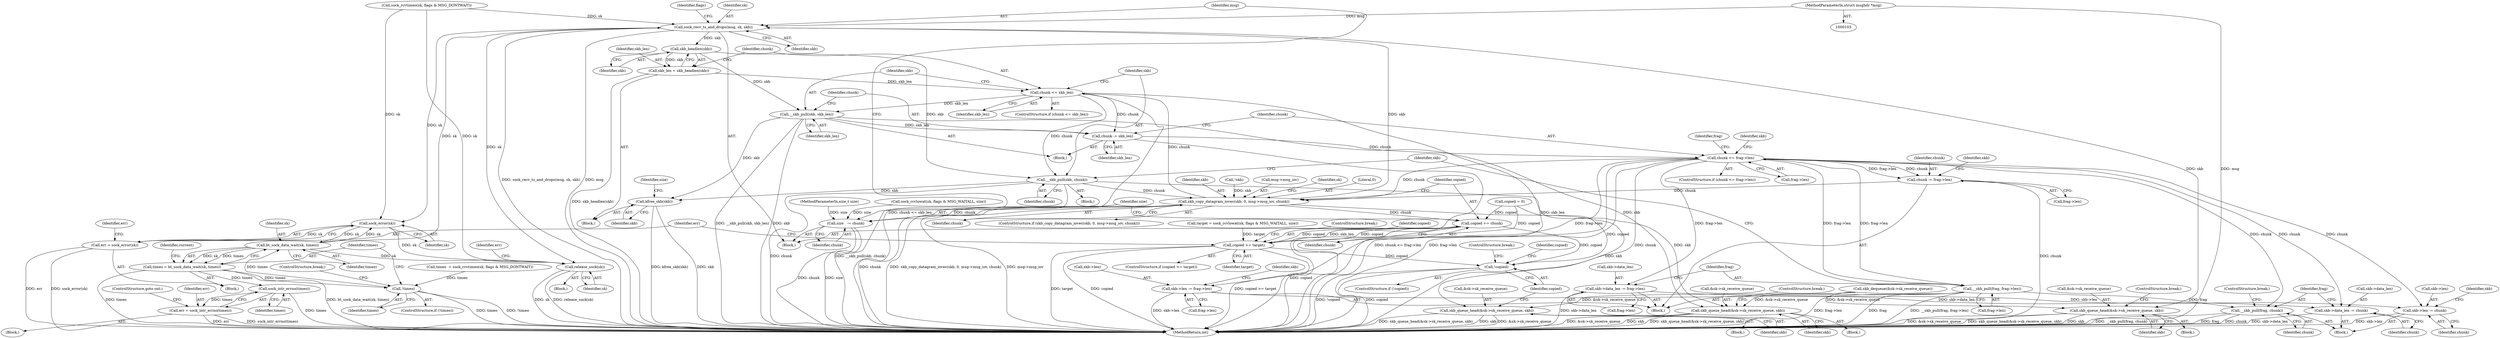 digraph "0_linux_f3d3342602f8bcbf37d7c46641cb9bca7618eb1c_7@pointer" {
"1000106" [label="(MethodParameterIn,struct msghdr *msg)"];
"1000240" [label="(Call,sock_recv_ts_and_drops(msg, sk, skb))"];
"1000176" [label="(Call,sock_error(sk))"];
"1000174" [label="(Call,err = sock_error(sk))"];
"1000198" [label="(Call,bt_sock_data_wait(sk, timeo))"];
"1000196" [label="(Call,timeo = bt_sock_data_wait(sk, timeo))"];
"1000193" [label="(Call,!timeo)"];
"1000207" [label="(Call,sock_intr_errno(timeo))"];
"1000205" [label="(Call,err = sock_intr_errno(timeo))"];
"1000349" [label="(Call,release_sock(sk))"];
"1000253" [label="(Call,skb_headlen(skb))"];
"1000251" [label="(Call,skb_len = skb_headlen(skb))"];
"1000256" [label="(Call,chunk <= skb_len)"];
"1000260" [label="(Call,__skb_pull(skb, chunk))"];
"1000212" [label="(Call,skb_copy_datagram_iovec(skb, 0, msg->msg_iov, chunk))"];
"1000220" [label="(Call,skb_queue_head(&sk->sk_receive_queue, skb))"];
"1000234" [label="(Call,copied += chunk)"];
"1000170" [label="(Call,copied >= target)"];
"1000227" [label="(Call,!copied)"];
"1000237" [label="(Call,size   -= chunk)"];
"1000329" [label="(Call,skb_queue_head(&sk->sk_receive_queue, skb))"];
"1000336" [label="(Call,kfree_skb(skb))"];
"1000266" [label="(Call,__skb_pull(skb, skb_len))"];
"1000269" [label="(Call,chunk -= skb_len)"];
"1000274" [label="(Call,chunk <= frag->len)"];
"1000280" [label="(Call,skb->len -= chunk)"];
"1000285" [label="(Call,skb->data_len -= chunk)"];
"1000290" [label="(Call,__skb_pull(frag, chunk))"];
"1000300" [label="(Call,chunk -= frag->len)"];
"1000305" [label="(Call,skb->len -= frag->len)"];
"1000312" [label="(Call,skb->data_len -= frag->len)"];
"1000319" [label="(Call,__skb_pull(frag, frag->len))"];
"1000340" [label="(Call,skb_queue_head(&sk->sk_receive_queue, skb))"];
"1000219" [label="(Block,)"];
"1000274" [label="(Call,chunk <= frag->len)"];
"1000249" [label="(Block,)"];
"1000257" [label="(Identifier,chunk)"];
"1000320" [label="(Identifier,frag)"];
"1000213" [label="(Identifier,skb)"];
"1000280" [label="(Call,skb->len -= chunk)"];
"1000176" [label="(Call,sock_error(sk))"];
"1000199" [label="(Identifier,sk)"];
"1000266" [label="(Call,__skb_pull(skb, skb_len))"];
"1000179" [label="(Identifier,err)"];
"1000297" [label="(Identifier,frag)"];
"1000192" [label="(ControlStructure,if (!timeo))"];
"1000107" [label="(MethodParameterIn,size_t size)"];
"1000291" [label="(Identifier,frag)"];
"1000292" [label="(Identifier,chunk)"];
"1000275" [label="(Identifier,chunk)"];
"1000281" [label="(Call,skb->len)"];
"1000254" [label="(Identifier,skb)"];
"1000345" [label="(Identifier,skb)"];
"1000196" [label="(Call,timeo = bt_sock_data_wait(sk, timeo))"];
"1000239" [label="(Identifier,chunk)"];
"1000230" [label="(Identifier,copied)"];
"1000282" [label="(Identifier,skb)"];
"1000312" [label="(Call,skb->data_len -= frag->len)"];
"1000270" [label="(Identifier,chunk)"];
"1000172" [label="(Identifier,target)"];
"1000349" [label="(Call,release_sock(sk))"];
"1000147" [label="(Call,timeo  = sock_rcvtimeo(sk, flags & MSG_DONTWAIT))"];
"1000212" [label="(Call,skb_copy_datagram_iovec(skb, 0, msg->msg_iov, chunk))"];
"1000228" [label="(Identifier,copied)"];
"1000306" [label="(Call,skb->len)"];
"1000293" [label="(ControlStructure,break;)"];
"1000166" [label="(Call,!skb)"];
"1000300" [label="(Call,chunk -= frag->len)"];
"1000340" [label="(Call,skb_queue_head(&sk->sk_receive_queue, skb))"];
"1000261" [label="(Identifier,skb)"];
"1000243" [label="(Identifier,skb)"];
"1000177" [label="(Identifier,sk)"];
"1000328" [label="(Block,)"];
"1000286" [label="(Call,skb->data_len)"];
"1000203" [label="(Identifier,current)"];
"1000211" [label="(ControlStructure,if (skb_copy_datagram_iovec(skb, 0, msg->msg_iov, chunk)))"];
"1000170" [label="(Call,copied >= target)"];
"1000339" [label="(Block,)"];
"1000236" [label="(Identifier,chunk)"];
"1000309" [label="(Call,frag->len)"];
"1000299" [label="(Block,)"];
"1000205" [label="(Call,err = sock_intr_errno(timeo))"];
"1000329" [label="(Call,skb_queue_head(&sk->sk_receive_queue, skb))"];
"1000290" [label="(Call,__skb_pull(frag, chunk))"];
"1000174" [label="(Call,err = sock_error(sk))"];
"1000149" [label="(Call,sock_rcvtimeo(sk, flags & MSG_DONTWAIT))"];
"1000350" [label="(Identifier,sk)"];
"1000260" [label="(Call,__skb_pull(skb, chunk))"];
"1000307" [label="(Identifier,skb)"];
"1000141" [label="(Call,sock_rcvlowat(sk, flags & MSG_WAITALL, size))"];
"1000346" [label="(ControlStructure,break;)"];
"1000233" [label="(ControlStructure,break;)"];
"1000284" [label="(Identifier,chunk)"];
"1000313" [label="(Call,skb->data_len)"];
"1000287" [label="(Identifier,skb)"];
"1000259" [label="(Block,)"];
"1000221" [label="(Call,&sk->sk_receive_queue)"];
"1000139" [label="(Call,target = sock_rcvlowat(sk, flags & MSG_WAITALL, size))"];
"1000207" [label="(Call,sock_intr_errno(timeo))"];
"1000235" [label="(Identifier,copied)"];
"1000237" [label="(Call,size   -= chunk)"];
"1000267" [label="(Identifier,skb)"];
"1000251" [label="(Call,skb_len = skb_headlen(skb))"];
"1000160" [label="(Call,skb_dequeue(&sk->sk_receive_queue))"];
"1000240" [label="(Call,sock_recv_ts_and_drops(msg, sk, skb))"];
"1000268" [label="(Identifier,skb_len)"];
"1000352" [label="(MethodReturn,int)"];
"1000302" [label="(Call,frag->len)"];
"1000225" [label="(Identifier,skb)"];
"1000215" [label="(Call,msg->msg_iov)"];
"1000279" [label="(Block,)"];
"1000122" [label="(Call,copied = 0)"];
"1000169" [label="(ControlStructure,if (copied >= target))"];
"1000247" [label="(Identifier,flags)"];
"1000209" [label="(ControlStructure,goto out;)"];
"1000109" [label="(Block,)"];
"1000256" [label="(Call,chunk <= skb_len)"];
"1000168" [label="(Block,)"];
"1000200" [label="(Identifier,timeo)"];
"1000314" [label="(Identifier,skb)"];
"1000264" [label="(Block,)"];
"1000330" [label="(Call,&sk->sk_receive_queue)"];
"1000206" [label="(Identifier,err)"];
"1000195" [label="(ControlStructure,break;)"];
"1000220" [label="(Call,skb_queue_head(&sk->sk_receive_queue, skb))"];
"1000218" [label="(Identifier,chunk)"];
"1000223" [label="(Identifier,sk)"];
"1000253" [label="(Call,skb_headlen(skb))"];
"1000351" [label="(Identifier,err)"];
"1000234" [label="(Call,copied += chunk)"];
"1000198" [label="(Call,bt_sock_data_wait(sk, timeo))"];
"1000197" [label="(Identifier,timeo)"];
"1000269" [label="(Call,chunk -= skb_len)"];
"1000273" [label="(ControlStructure,if (chunk <= frag->len))"];
"1000326" [label="(Identifier,skb)"];
"1000175" [label="(Identifier,err)"];
"1000155" [label="(Block,)"];
"1000194" [label="(Identifier,timeo)"];
"1000271" [label="(Identifier,skb_len)"];
"1000204" [label="(Block,)"];
"1000214" [label="(Literal,0)"];
"1000334" [label="(Identifier,skb)"];
"1000242" [label="(Identifier,sk)"];
"1000262" [label="(Identifier,chunk)"];
"1000258" [label="(Identifier,skb_len)"];
"1000305" [label="(Call,skb->len -= frag->len)"];
"1000289" [label="(Identifier,chunk)"];
"1000341" [label="(Call,&sk->sk_receive_queue)"];
"1000173" [label="(ControlStructure,break;)"];
"1000241" [label="(Identifier,msg)"];
"1000301" [label="(Identifier,chunk)"];
"1000208" [label="(Identifier,timeo)"];
"1000238" [label="(Identifier,size)"];
"1000227" [label="(Call,!copied)"];
"1000335" [label="(ControlStructure,break;)"];
"1000337" [label="(Identifier,skb)"];
"1000347" [label="(Identifier,size)"];
"1000193" [label="(Call,!timeo)"];
"1000285" [label="(Call,skb->data_len -= chunk)"];
"1000316" [label="(Call,frag->len)"];
"1000319" [label="(Call,__skb_pull(frag, frag->len))"];
"1000252" [label="(Identifier,skb_len)"];
"1000321" [label="(Call,frag->len)"];
"1000336" [label="(Call,kfree_skb(skb))"];
"1000106" [label="(MethodParameterIn,struct msghdr *msg)"];
"1000276" [label="(Call,frag->len)"];
"1000226" [label="(ControlStructure,if (!copied))"];
"1000171" [label="(Identifier,copied)"];
"1000255" [label="(ControlStructure,if (chunk <= skb_len))"];
"1000106" -> "1000103"  [label="AST: "];
"1000106" -> "1000352"  [label="DDG: msg"];
"1000106" -> "1000240"  [label="DDG: msg"];
"1000240" -> "1000155"  [label="AST: "];
"1000240" -> "1000243"  [label="CFG: "];
"1000241" -> "1000240"  [label="AST: "];
"1000242" -> "1000240"  [label="AST: "];
"1000243" -> "1000240"  [label="AST: "];
"1000247" -> "1000240"  [label="CFG: "];
"1000240" -> "1000352"  [label="DDG: sock_recv_ts_and_drops(msg, sk, skb)"];
"1000240" -> "1000352"  [label="DDG: msg"];
"1000240" -> "1000176"  [label="DDG: sk"];
"1000198" -> "1000240"  [label="DDG: sk"];
"1000149" -> "1000240"  [label="DDG: sk"];
"1000212" -> "1000240"  [label="DDG: skb"];
"1000240" -> "1000253"  [label="DDG: skb"];
"1000240" -> "1000340"  [label="DDG: skb"];
"1000240" -> "1000349"  [label="DDG: sk"];
"1000176" -> "1000174"  [label="AST: "];
"1000176" -> "1000177"  [label="CFG: "];
"1000177" -> "1000176"  [label="AST: "];
"1000174" -> "1000176"  [label="CFG: "];
"1000176" -> "1000174"  [label="DDG: sk"];
"1000198" -> "1000176"  [label="DDG: sk"];
"1000149" -> "1000176"  [label="DDG: sk"];
"1000176" -> "1000198"  [label="DDG: sk"];
"1000176" -> "1000349"  [label="DDG: sk"];
"1000174" -> "1000168"  [label="AST: "];
"1000175" -> "1000174"  [label="AST: "];
"1000179" -> "1000174"  [label="CFG: "];
"1000174" -> "1000352"  [label="DDG: sock_error(sk)"];
"1000174" -> "1000352"  [label="DDG: err"];
"1000198" -> "1000196"  [label="AST: "];
"1000198" -> "1000200"  [label="CFG: "];
"1000199" -> "1000198"  [label="AST: "];
"1000200" -> "1000198"  [label="AST: "];
"1000196" -> "1000198"  [label="CFG: "];
"1000198" -> "1000196"  [label="DDG: sk"];
"1000198" -> "1000196"  [label="DDG: timeo"];
"1000193" -> "1000198"  [label="DDG: timeo"];
"1000198" -> "1000349"  [label="DDG: sk"];
"1000196" -> "1000168"  [label="AST: "];
"1000197" -> "1000196"  [label="AST: "];
"1000203" -> "1000196"  [label="CFG: "];
"1000196" -> "1000352"  [label="DDG: timeo"];
"1000196" -> "1000352"  [label="DDG: bt_sock_data_wait(sk, timeo)"];
"1000196" -> "1000193"  [label="DDG: timeo"];
"1000196" -> "1000207"  [label="DDG: timeo"];
"1000193" -> "1000192"  [label="AST: "];
"1000193" -> "1000194"  [label="CFG: "];
"1000194" -> "1000193"  [label="AST: "];
"1000195" -> "1000193"  [label="CFG: "];
"1000197" -> "1000193"  [label="CFG: "];
"1000193" -> "1000352"  [label="DDG: timeo"];
"1000193" -> "1000352"  [label="DDG: !timeo"];
"1000147" -> "1000193"  [label="DDG: timeo"];
"1000207" -> "1000205"  [label="AST: "];
"1000207" -> "1000208"  [label="CFG: "];
"1000208" -> "1000207"  [label="AST: "];
"1000205" -> "1000207"  [label="CFG: "];
"1000207" -> "1000352"  [label="DDG: timeo"];
"1000207" -> "1000205"  [label="DDG: timeo"];
"1000205" -> "1000204"  [label="AST: "];
"1000206" -> "1000205"  [label="AST: "];
"1000209" -> "1000205"  [label="CFG: "];
"1000205" -> "1000352"  [label="DDG: err"];
"1000205" -> "1000352"  [label="DDG: sock_intr_errno(timeo)"];
"1000349" -> "1000109"  [label="AST: "];
"1000349" -> "1000350"  [label="CFG: "];
"1000350" -> "1000349"  [label="AST: "];
"1000351" -> "1000349"  [label="CFG: "];
"1000349" -> "1000352"  [label="DDG: release_sock(sk)"];
"1000349" -> "1000352"  [label="DDG: sk"];
"1000149" -> "1000349"  [label="DDG: sk"];
"1000253" -> "1000251"  [label="AST: "];
"1000253" -> "1000254"  [label="CFG: "];
"1000254" -> "1000253"  [label="AST: "];
"1000251" -> "1000253"  [label="CFG: "];
"1000253" -> "1000251"  [label="DDG: skb"];
"1000253" -> "1000260"  [label="DDG: skb"];
"1000253" -> "1000266"  [label="DDG: skb"];
"1000251" -> "1000249"  [label="AST: "];
"1000252" -> "1000251"  [label="AST: "];
"1000257" -> "1000251"  [label="CFG: "];
"1000251" -> "1000352"  [label="DDG: skb_headlen(skb)"];
"1000251" -> "1000256"  [label="DDG: skb_len"];
"1000256" -> "1000255"  [label="AST: "];
"1000256" -> "1000258"  [label="CFG: "];
"1000257" -> "1000256"  [label="AST: "];
"1000258" -> "1000256"  [label="AST: "];
"1000261" -> "1000256"  [label="CFG: "];
"1000267" -> "1000256"  [label="CFG: "];
"1000256" -> "1000352"  [label="DDG: skb_len"];
"1000256" -> "1000352"  [label="DDG: chunk <= skb_len"];
"1000212" -> "1000256"  [label="DDG: chunk"];
"1000256" -> "1000260"  [label="DDG: chunk"];
"1000256" -> "1000266"  [label="DDG: skb_len"];
"1000256" -> "1000269"  [label="DDG: chunk"];
"1000260" -> "1000259"  [label="AST: "];
"1000260" -> "1000262"  [label="CFG: "];
"1000261" -> "1000260"  [label="AST: "];
"1000262" -> "1000260"  [label="AST: "];
"1000326" -> "1000260"  [label="CFG: "];
"1000260" -> "1000352"  [label="DDG: __skb_pull(skb, chunk)"];
"1000260" -> "1000352"  [label="DDG: chunk"];
"1000260" -> "1000212"  [label="DDG: chunk"];
"1000260" -> "1000329"  [label="DDG: skb"];
"1000260" -> "1000336"  [label="DDG: skb"];
"1000212" -> "1000211"  [label="AST: "];
"1000212" -> "1000218"  [label="CFG: "];
"1000213" -> "1000212"  [label="AST: "];
"1000214" -> "1000212"  [label="AST: "];
"1000215" -> "1000212"  [label="AST: "];
"1000218" -> "1000212"  [label="AST: "];
"1000223" -> "1000212"  [label="CFG: "];
"1000235" -> "1000212"  [label="CFG: "];
"1000212" -> "1000352"  [label="DDG: chunk"];
"1000212" -> "1000352"  [label="DDG: skb_copy_datagram_iovec(skb, 0, msg->msg_iov, chunk)"];
"1000212" -> "1000352"  [label="DDG: msg->msg_iov"];
"1000166" -> "1000212"  [label="DDG: skb"];
"1000274" -> "1000212"  [label="DDG: chunk"];
"1000300" -> "1000212"  [label="DDG: chunk"];
"1000212" -> "1000220"  [label="DDG: skb"];
"1000212" -> "1000234"  [label="DDG: chunk"];
"1000212" -> "1000237"  [label="DDG: chunk"];
"1000220" -> "1000219"  [label="AST: "];
"1000220" -> "1000225"  [label="CFG: "];
"1000221" -> "1000220"  [label="AST: "];
"1000225" -> "1000220"  [label="AST: "];
"1000228" -> "1000220"  [label="CFG: "];
"1000220" -> "1000352"  [label="DDG: skb"];
"1000220" -> "1000352"  [label="DDG: &sk->sk_receive_queue"];
"1000220" -> "1000352"  [label="DDG: skb_queue_head(&sk->sk_receive_queue, skb)"];
"1000160" -> "1000220"  [label="DDG: &sk->sk_receive_queue"];
"1000234" -> "1000155"  [label="AST: "];
"1000234" -> "1000236"  [label="CFG: "];
"1000235" -> "1000234"  [label="AST: "];
"1000236" -> "1000234"  [label="AST: "];
"1000238" -> "1000234"  [label="CFG: "];
"1000234" -> "1000352"  [label="DDG: copied"];
"1000234" -> "1000170"  [label="DDG: copied"];
"1000234" -> "1000227"  [label="DDG: copied"];
"1000122" -> "1000234"  [label="DDG: copied"];
"1000170" -> "1000234"  [label="DDG: copied"];
"1000170" -> "1000169"  [label="AST: "];
"1000170" -> "1000172"  [label="CFG: "];
"1000171" -> "1000170"  [label="AST: "];
"1000172" -> "1000170"  [label="AST: "];
"1000173" -> "1000170"  [label="CFG: "];
"1000175" -> "1000170"  [label="CFG: "];
"1000170" -> "1000352"  [label="DDG: target"];
"1000170" -> "1000352"  [label="DDG: copied"];
"1000170" -> "1000352"  [label="DDG: copied >= target"];
"1000122" -> "1000170"  [label="DDG: copied"];
"1000139" -> "1000170"  [label="DDG: target"];
"1000170" -> "1000227"  [label="DDG: copied"];
"1000227" -> "1000226"  [label="AST: "];
"1000227" -> "1000228"  [label="CFG: "];
"1000228" -> "1000227"  [label="AST: "];
"1000230" -> "1000227"  [label="CFG: "];
"1000233" -> "1000227"  [label="CFG: "];
"1000227" -> "1000352"  [label="DDG: !copied"];
"1000227" -> "1000352"  [label="DDG: copied"];
"1000122" -> "1000227"  [label="DDG: copied"];
"1000237" -> "1000155"  [label="AST: "];
"1000237" -> "1000239"  [label="CFG: "];
"1000238" -> "1000237"  [label="AST: "];
"1000239" -> "1000237"  [label="AST: "];
"1000241" -> "1000237"  [label="CFG: "];
"1000237" -> "1000352"  [label="DDG: chunk"];
"1000237" -> "1000352"  [label="DDG: size"];
"1000141" -> "1000237"  [label="DDG: size"];
"1000107" -> "1000237"  [label="DDG: size"];
"1000329" -> "1000328"  [label="AST: "];
"1000329" -> "1000334"  [label="CFG: "];
"1000330" -> "1000329"  [label="AST: "];
"1000334" -> "1000329"  [label="AST: "];
"1000335" -> "1000329"  [label="CFG: "];
"1000329" -> "1000352"  [label="DDG: skb"];
"1000329" -> "1000352"  [label="DDG: skb_queue_head(&sk->sk_receive_queue, skb)"];
"1000329" -> "1000352"  [label="DDG: &sk->sk_receive_queue"];
"1000160" -> "1000329"  [label="DDG: &sk->sk_receive_queue"];
"1000266" -> "1000329"  [label="DDG: skb"];
"1000336" -> "1000249"  [label="AST: "];
"1000336" -> "1000337"  [label="CFG: "];
"1000337" -> "1000336"  [label="AST: "];
"1000347" -> "1000336"  [label="CFG: "];
"1000336" -> "1000352"  [label="DDG: kfree_skb(skb)"];
"1000336" -> "1000352"  [label="DDG: skb"];
"1000266" -> "1000336"  [label="DDG: skb"];
"1000266" -> "1000264"  [label="AST: "];
"1000266" -> "1000268"  [label="CFG: "];
"1000267" -> "1000266"  [label="AST: "];
"1000268" -> "1000266"  [label="AST: "];
"1000270" -> "1000266"  [label="CFG: "];
"1000266" -> "1000352"  [label="DDG: skb"];
"1000266" -> "1000352"  [label="DDG: __skb_pull(skb, skb_len)"];
"1000266" -> "1000269"  [label="DDG: skb_len"];
"1000269" -> "1000264"  [label="AST: "];
"1000269" -> "1000271"  [label="CFG: "];
"1000270" -> "1000269"  [label="AST: "];
"1000271" -> "1000269"  [label="AST: "];
"1000275" -> "1000269"  [label="CFG: "];
"1000269" -> "1000352"  [label="DDG: skb_len"];
"1000269" -> "1000274"  [label="DDG: chunk"];
"1000274" -> "1000273"  [label="AST: "];
"1000274" -> "1000276"  [label="CFG: "];
"1000275" -> "1000274"  [label="AST: "];
"1000276" -> "1000274"  [label="AST: "];
"1000282" -> "1000274"  [label="CFG: "];
"1000297" -> "1000274"  [label="CFG: "];
"1000274" -> "1000352"  [label="DDG: chunk"];
"1000274" -> "1000352"  [label="DDG: chunk <= frag->len"];
"1000274" -> "1000352"  [label="DDG: frag->len"];
"1000319" -> "1000274"  [label="DDG: frag->len"];
"1000274" -> "1000280"  [label="DDG: chunk"];
"1000274" -> "1000285"  [label="DDG: chunk"];
"1000274" -> "1000290"  [label="DDG: chunk"];
"1000274" -> "1000300"  [label="DDG: frag->len"];
"1000274" -> "1000300"  [label="DDG: chunk"];
"1000274" -> "1000305"  [label="DDG: frag->len"];
"1000274" -> "1000312"  [label="DDG: frag->len"];
"1000274" -> "1000319"  [label="DDG: frag->len"];
"1000280" -> "1000279"  [label="AST: "];
"1000280" -> "1000284"  [label="CFG: "];
"1000281" -> "1000280"  [label="AST: "];
"1000284" -> "1000280"  [label="AST: "];
"1000287" -> "1000280"  [label="CFG: "];
"1000280" -> "1000352"  [label="DDG: skb->len"];
"1000305" -> "1000280"  [label="DDG: skb->len"];
"1000285" -> "1000279"  [label="AST: "];
"1000285" -> "1000289"  [label="CFG: "];
"1000286" -> "1000285"  [label="AST: "];
"1000289" -> "1000285"  [label="AST: "];
"1000291" -> "1000285"  [label="CFG: "];
"1000285" -> "1000352"  [label="DDG: skb->data_len"];
"1000312" -> "1000285"  [label="DDG: skb->data_len"];
"1000290" -> "1000279"  [label="AST: "];
"1000290" -> "1000292"  [label="CFG: "];
"1000291" -> "1000290"  [label="AST: "];
"1000292" -> "1000290"  [label="AST: "];
"1000293" -> "1000290"  [label="CFG: "];
"1000290" -> "1000352"  [label="DDG: frag"];
"1000290" -> "1000352"  [label="DDG: chunk"];
"1000290" -> "1000352"  [label="DDG: __skb_pull(frag, chunk)"];
"1000319" -> "1000290"  [label="DDG: frag"];
"1000300" -> "1000299"  [label="AST: "];
"1000300" -> "1000302"  [label="CFG: "];
"1000301" -> "1000300"  [label="AST: "];
"1000302" -> "1000300"  [label="AST: "];
"1000307" -> "1000300"  [label="CFG: "];
"1000300" -> "1000352"  [label="DDG: chunk"];
"1000305" -> "1000299"  [label="AST: "];
"1000305" -> "1000309"  [label="CFG: "];
"1000306" -> "1000305"  [label="AST: "];
"1000309" -> "1000305"  [label="AST: "];
"1000314" -> "1000305"  [label="CFG: "];
"1000305" -> "1000352"  [label="DDG: skb->len"];
"1000312" -> "1000299"  [label="AST: "];
"1000312" -> "1000316"  [label="CFG: "];
"1000313" -> "1000312"  [label="AST: "];
"1000316" -> "1000312"  [label="AST: "];
"1000320" -> "1000312"  [label="CFG: "];
"1000312" -> "1000352"  [label="DDG: skb->data_len"];
"1000319" -> "1000299"  [label="AST: "];
"1000319" -> "1000321"  [label="CFG: "];
"1000320" -> "1000319"  [label="AST: "];
"1000321" -> "1000319"  [label="AST: "];
"1000326" -> "1000319"  [label="CFG: "];
"1000319" -> "1000352"  [label="DDG: __skb_pull(frag, frag->len)"];
"1000319" -> "1000352"  [label="DDG: frag->len"];
"1000319" -> "1000352"  [label="DDG: frag"];
"1000340" -> "1000339"  [label="AST: "];
"1000340" -> "1000345"  [label="CFG: "];
"1000341" -> "1000340"  [label="AST: "];
"1000345" -> "1000340"  [label="AST: "];
"1000346" -> "1000340"  [label="CFG: "];
"1000340" -> "1000352"  [label="DDG: skb_queue_head(&sk->sk_receive_queue, skb)"];
"1000340" -> "1000352"  [label="DDG: skb"];
"1000340" -> "1000352"  [label="DDG: &sk->sk_receive_queue"];
"1000160" -> "1000340"  [label="DDG: &sk->sk_receive_queue"];
}
